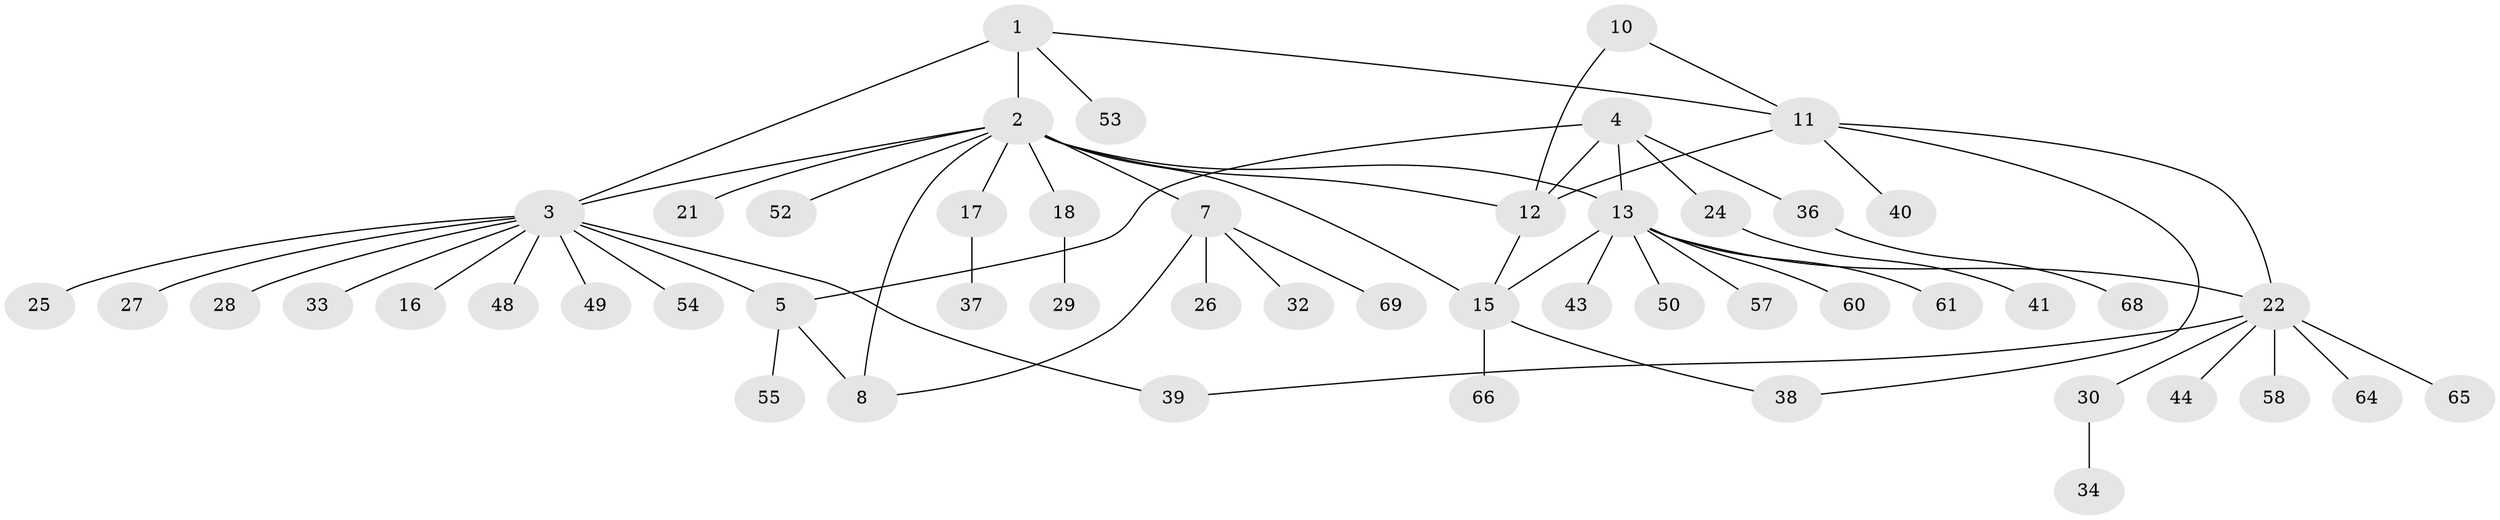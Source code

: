 // original degree distribution, {5: 0.043478260869565216, 13: 0.014492753623188406, 4: 0.057971014492753624, 6: 0.043478260869565216, 3: 0.07246376811594203, 9: 0.014492753623188406, 7: 0.028985507246376812, 8: 0.014492753623188406, 2: 0.13043478260869565, 1: 0.5797101449275363}
// Generated by graph-tools (version 1.1) at 2025/42/03/06/25 10:42:15]
// undirected, 51 vertices, 62 edges
graph export_dot {
graph [start="1"]
  node [color=gray90,style=filled];
  1 [super="+63"];
  2 [super="+9"];
  3 [super="+23"];
  4 [super="+6"];
  5 [super="+45"];
  7 [super="+47"];
  8;
  10 [super="+67"];
  11 [super="+51"];
  12;
  13 [super="+14"];
  15 [super="+19"];
  16 [super="+42"];
  17 [super="+20"];
  18;
  21;
  22 [super="+31"];
  24 [super="+35"];
  25 [super="+56"];
  26;
  27;
  28;
  29;
  30;
  32;
  33 [super="+46"];
  34;
  36 [super="+59"];
  37;
  38;
  39;
  40;
  41;
  43;
  44;
  48;
  49;
  50;
  52;
  53;
  54;
  55;
  57;
  58;
  60 [super="+62"];
  61;
  64;
  65;
  66;
  68;
  69;
  1 -- 2 [weight=2];
  1 -- 3;
  1 -- 11;
  1 -- 53;
  2 -- 3;
  2 -- 13;
  2 -- 21;
  2 -- 7;
  2 -- 8;
  2 -- 12;
  2 -- 15;
  2 -- 17;
  2 -- 18;
  2 -- 52;
  3 -- 5;
  3 -- 16;
  3 -- 25;
  3 -- 27;
  3 -- 28;
  3 -- 33;
  3 -- 39;
  3 -- 48;
  3 -- 49;
  3 -- 54;
  4 -- 5 [weight=2];
  4 -- 12;
  4 -- 13;
  4 -- 24;
  4 -- 36;
  5 -- 8;
  5 -- 55;
  7 -- 8;
  7 -- 26;
  7 -- 32;
  7 -- 69;
  10 -- 11;
  10 -- 12;
  11 -- 12;
  11 -- 22;
  11 -- 38;
  11 -- 40;
  12 -- 15;
  13 -- 15 [weight=2];
  13 -- 43;
  13 -- 50;
  13 -- 57;
  13 -- 60;
  13 -- 61;
  13 -- 22;
  15 -- 38;
  15 -- 66;
  17 -- 37;
  18 -- 29;
  22 -- 30;
  22 -- 58;
  22 -- 64;
  22 -- 65;
  22 -- 39;
  22 -- 44;
  24 -- 41;
  30 -- 34;
  36 -- 68;
}
